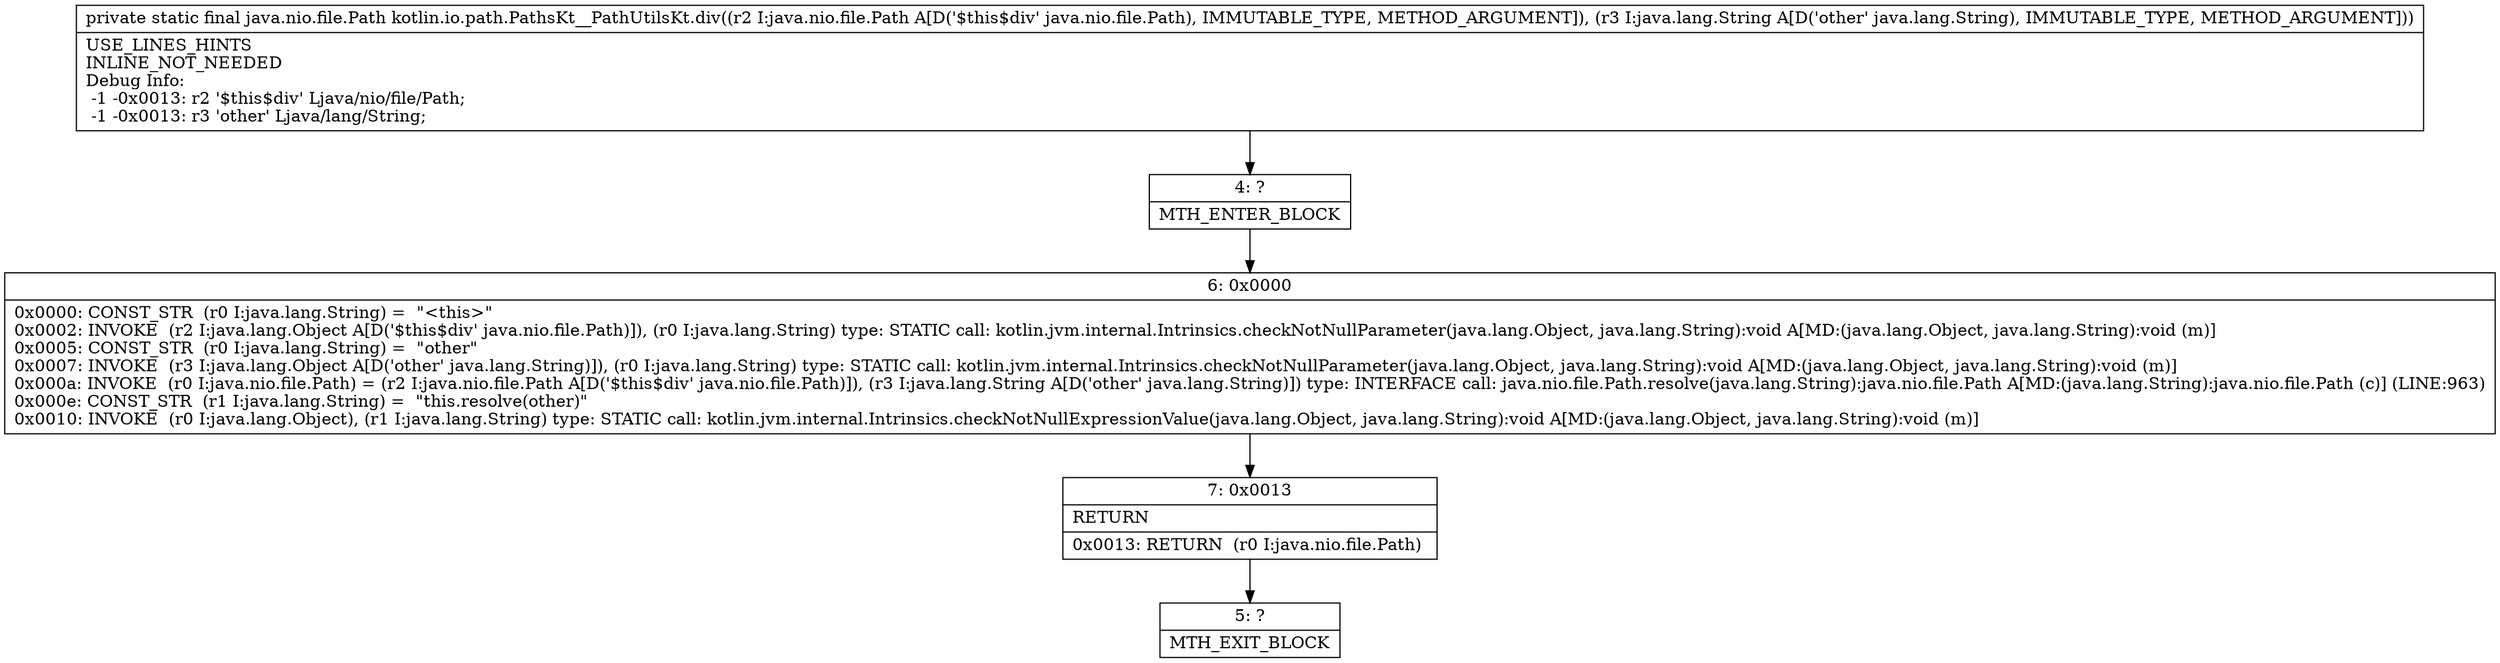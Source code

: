digraph "CFG forkotlin.io.path.PathsKt__PathUtilsKt.div(Ljava\/nio\/file\/Path;Ljava\/lang\/String;)Ljava\/nio\/file\/Path;" {
Node_4 [shape=record,label="{4\:\ ?|MTH_ENTER_BLOCK\l}"];
Node_6 [shape=record,label="{6\:\ 0x0000|0x0000: CONST_STR  (r0 I:java.lang.String) =  \"\<this\>\" \l0x0002: INVOKE  (r2 I:java.lang.Object A[D('$this$div' java.nio.file.Path)]), (r0 I:java.lang.String) type: STATIC call: kotlin.jvm.internal.Intrinsics.checkNotNullParameter(java.lang.Object, java.lang.String):void A[MD:(java.lang.Object, java.lang.String):void (m)]\l0x0005: CONST_STR  (r0 I:java.lang.String) =  \"other\" \l0x0007: INVOKE  (r3 I:java.lang.Object A[D('other' java.lang.String)]), (r0 I:java.lang.String) type: STATIC call: kotlin.jvm.internal.Intrinsics.checkNotNullParameter(java.lang.Object, java.lang.String):void A[MD:(java.lang.Object, java.lang.String):void (m)]\l0x000a: INVOKE  (r0 I:java.nio.file.Path) = (r2 I:java.nio.file.Path A[D('$this$div' java.nio.file.Path)]), (r3 I:java.lang.String A[D('other' java.lang.String)]) type: INTERFACE call: java.nio.file.Path.resolve(java.lang.String):java.nio.file.Path A[MD:(java.lang.String):java.nio.file.Path (c)] (LINE:963)\l0x000e: CONST_STR  (r1 I:java.lang.String) =  \"this.resolve(other)\" \l0x0010: INVOKE  (r0 I:java.lang.Object), (r1 I:java.lang.String) type: STATIC call: kotlin.jvm.internal.Intrinsics.checkNotNullExpressionValue(java.lang.Object, java.lang.String):void A[MD:(java.lang.Object, java.lang.String):void (m)]\l}"];
Node_7 [shape=record,label="{7\:\ 0x0013|RETURN\l|0x0013: RETURN  (r0 I:java.nio.file.Path) \l}"];
Node_5 [shape=record,label="{5\:\ ?|MTH_EXIT_BLOCK\l}"];
MethodNode[shape=record,label="{private static final java.nio.file.Path kotlin.io.path.PathsKt__PathUtilsKt.div((r2 I:java.nio.file.Path A[D('$this$div' java.nio.file.Path), IMMUTABLE_TYPE, METHOD_ARGUMENT]), (r3 I:java.lang.String A[D('other' java.lang.String), IMMUTABLE_TYPE, METHOD_ARGUMENT]))  | USE_LINES_HINTS\lINLINE_NOT_NEEDED\lDebug Info:\l  \-1 \-0x0013: r2 '$this$div' Ljava\/nio\/file\/Path;\l  \-1 \-0x0013: r3 'other' Ljava\/lang\/String;\l}"];
MethodNode -> Node_4;Node_4 -> Node_6;
Node_6 -> Node_7;
Node_7 -> Node_5;
}

